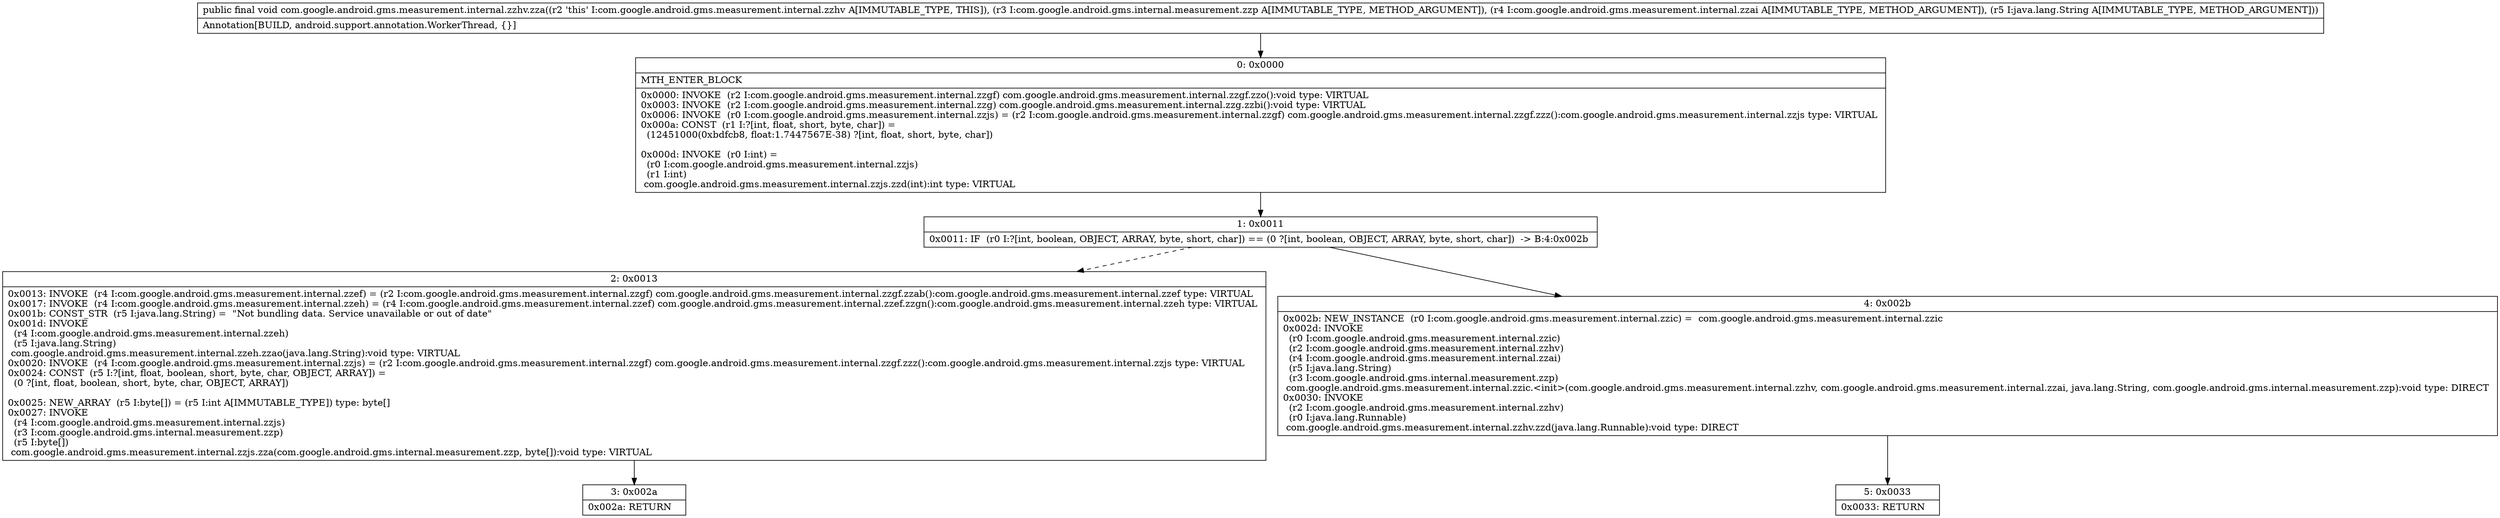 digraph "CFG forcom.google.android.gms.measurement.internal.zzhv.zza(Lcom\/google\/android\/gms\/internal\/measurement\/zzp;Lcom\/google\/android\/gms\/measurement\/internal\/zzai;Ljava\/lang\/String;)V" {
Node_0 [shape=record,label="{0\:\ 0x0000|MTH_ENTER_BLOCK\l|0x0000: INVOKE  (r2 I:com.google.android.gms.measurement.internal.zzgf) com.google.android.gms.measurement.internal.zzgf.zzo():void type: VIRTUAL \l0x0003: INVOKE  (r2 I:com.google.android.gms.measurement.internal.zzg) com.google.android.gms.measurement.internal.zzg.zzbi():void type: VIRTUAL \l0x0006: INVOKE  (r0 I:com.google.android.gms.measurement.internal.zzjs) = (r2 I:com.google.android.gms.measurement.internal.zzgf) com.google.android.gms.measurement.internal.zzgf.zzz():com.google.android.gms.measurement.internal.zzjs type: VIRTUAL \l0x000a: CONST  (r1 I:?[int, float, short, byte, char]) = \l  (12451000(0xbdfcb8, float:1.7447567E\-38) ?[int, float, short, byte, char])\l \l0x000d: INVOKE  (r0 I:int) = \l  (r0 I:com.google.android.gms.measurement.internal.zzjs)\l  (r1 I:int)\l com.google.android.gms.measurement.internal.zzjs.zzd(int):int type: VIRTUAL \l}"];
Node_1 [shape=record,label="{1\:\ 0x0011|0x0011: IF  (r0 I:?[int, boolean, OBJECT, ARRAY, byte, short, char]) == (0 ?[int, boolean, OBJECT, ARRAY, byte, short, char])  \-\> B:4:0x002b \l}"];
Node_2 [shape=record,label="{2\:\ 0x0013|0x0013: INVOKE  (r4 I:com.google.android.gms.measurement.internal.zzef) = (r2 I:com.google.android.gms.measurement.internal.zzgf) com.google.android.gms.measurement.internal.zzgf.zzab():com.google.android.gms.measurement.internal.zzef type: VIRTUAL \l0x0017: INVOKE  (r4 I:com.google.android.gms.measurement.internal.zzeh) = (r4 I:com.google.android.gms.measurement.internal.zzef) com.google.android.gms.measurement.internal.zzef.zzgn():com.google.android.gms.measurement.internal.zzeh type: VIRTUAL \l0x001b: CONST_STR  (r5 I:java.lang.String) =  \"Not bundling data. Service unavailable or out of date\" \l0x001d: INVOKE  \l  (r4 I:com.google.android.gms.measurement.internal.zzeh)\l  (r5 I:java.lang.String)\l com.google.android.gms.measurement.internal.zzeh.zzao(java.lang.String):void type: VIRTUAL \l0x0020: INVOKE  (r4 I:com.google.android.gms.measurement.internal.zzjs) = (r2 I:com.google.android.gms.measurement.internal.zzgf) com.google.android.gms.measurement.internal.zzgf.zzz():com.google.android.gms.measurement.internal.zzjs type: VIRTUAL \l0x0024: CONST  (r5 I:?[int, float, boolean, short, byte, char, OBJECT, ARRAY]) = \l  (0 ?[int, float, boolean, short, byte, char, OBJECT, ARRAY])\l \l0x0025: NEW_ARRAY  (r5 I:byte[]) = (r5 I:int A[IMMUTABLE_TYPE]) type: byte[] \l0x0027: INVOKE  \l  (r4 I:com.google.android.gms.measurement.internal.zzjs)\l  (r3 I:com.google.android.gms.internal.measurement.zzp)\l  (r5 I:byte[])\l com.google.android.gms.measurement.internal.zzjs.zza(com.google.android.gms.internal.measurement.zzp, byte[]):void type: VIRTUAL \l}"];
Node_3 [shape=record,label="{3\:\ 0x002a|0x002a: RETURN   \l}"];
Node_4 [shape=record,label="{4\:\ 0x002b|0x002b: NEW_INSTANCE  (r0 I:com.google.android.gms.measurement.internal.zzic) =  com.google.android.gms.measurement.internal.zzic \l0x002d: INVOKE  \l  (r0 I:com.google.android.gms.measurement.internal.zzic)\l  (r2 I:com.google.android.gms.measurement.internal.zzhv)\l  (r4 I:com.google.android.gms.measurement.internal.zzai)\l  (r5 I:java.lang.String)\l  (r3 I:com.google.android.gms.internal.measurement.zzp)\l com.google.android.gms.measurement.internal.zzic.\<init\>(com.google.android.gms.measurement.internal.zzhv, com.google.android.gms.measurement.internal.zzai, java.lang.String, com.google.android.gms.internal.measurement.zzp):void type: DIRECT \l0x0030: INVOKE  \l  (r2 I:com.google.android.gms.measurement.internal.zzhv)\l  (r0 I:java.lang.Runnable)\l com.google.android.gms.measurement.internal.zzhv.zzd(java.lang.Runnable):void type: DIRECT \l}"];
Node_5 [shape=record,label="{5\:\ 0x0033|0x0033: RETURN   \l}"];
MethodNode[shape=record,label="{public final void com.google.android.gms.measurement.internal.zzhv.zza((r2 'this' I:com.google.android.gms.measurement.internal.zzhv A[IMMUTABLE_TYPE, THIS]), (r3 I:com.google.android.gms.internal.measurement.zzp A[IMMUTABLE_TYPE, METHOD_ARGUMENT]), (r4 I:com.google.android.gms.measurement.internal.zzai A[IMMUTABLE_TYPE, METHOD_ARGUMENT]), (r5 I:java.lang.String A[IMMUTABLE_TYPE, METHOD_ARGUMENT]))  | Annotation[BUILD, android.support.annotation.WorkerThread, \{\}]\l}"];
MethodNode -> Node_0;
Node_0 -> Node_1;
Node_1 -> Node_2[style=dashed];
Node_1 -> Node_4;
Node_2 -> Node_3;
Node_4 -> Node_5;
}

